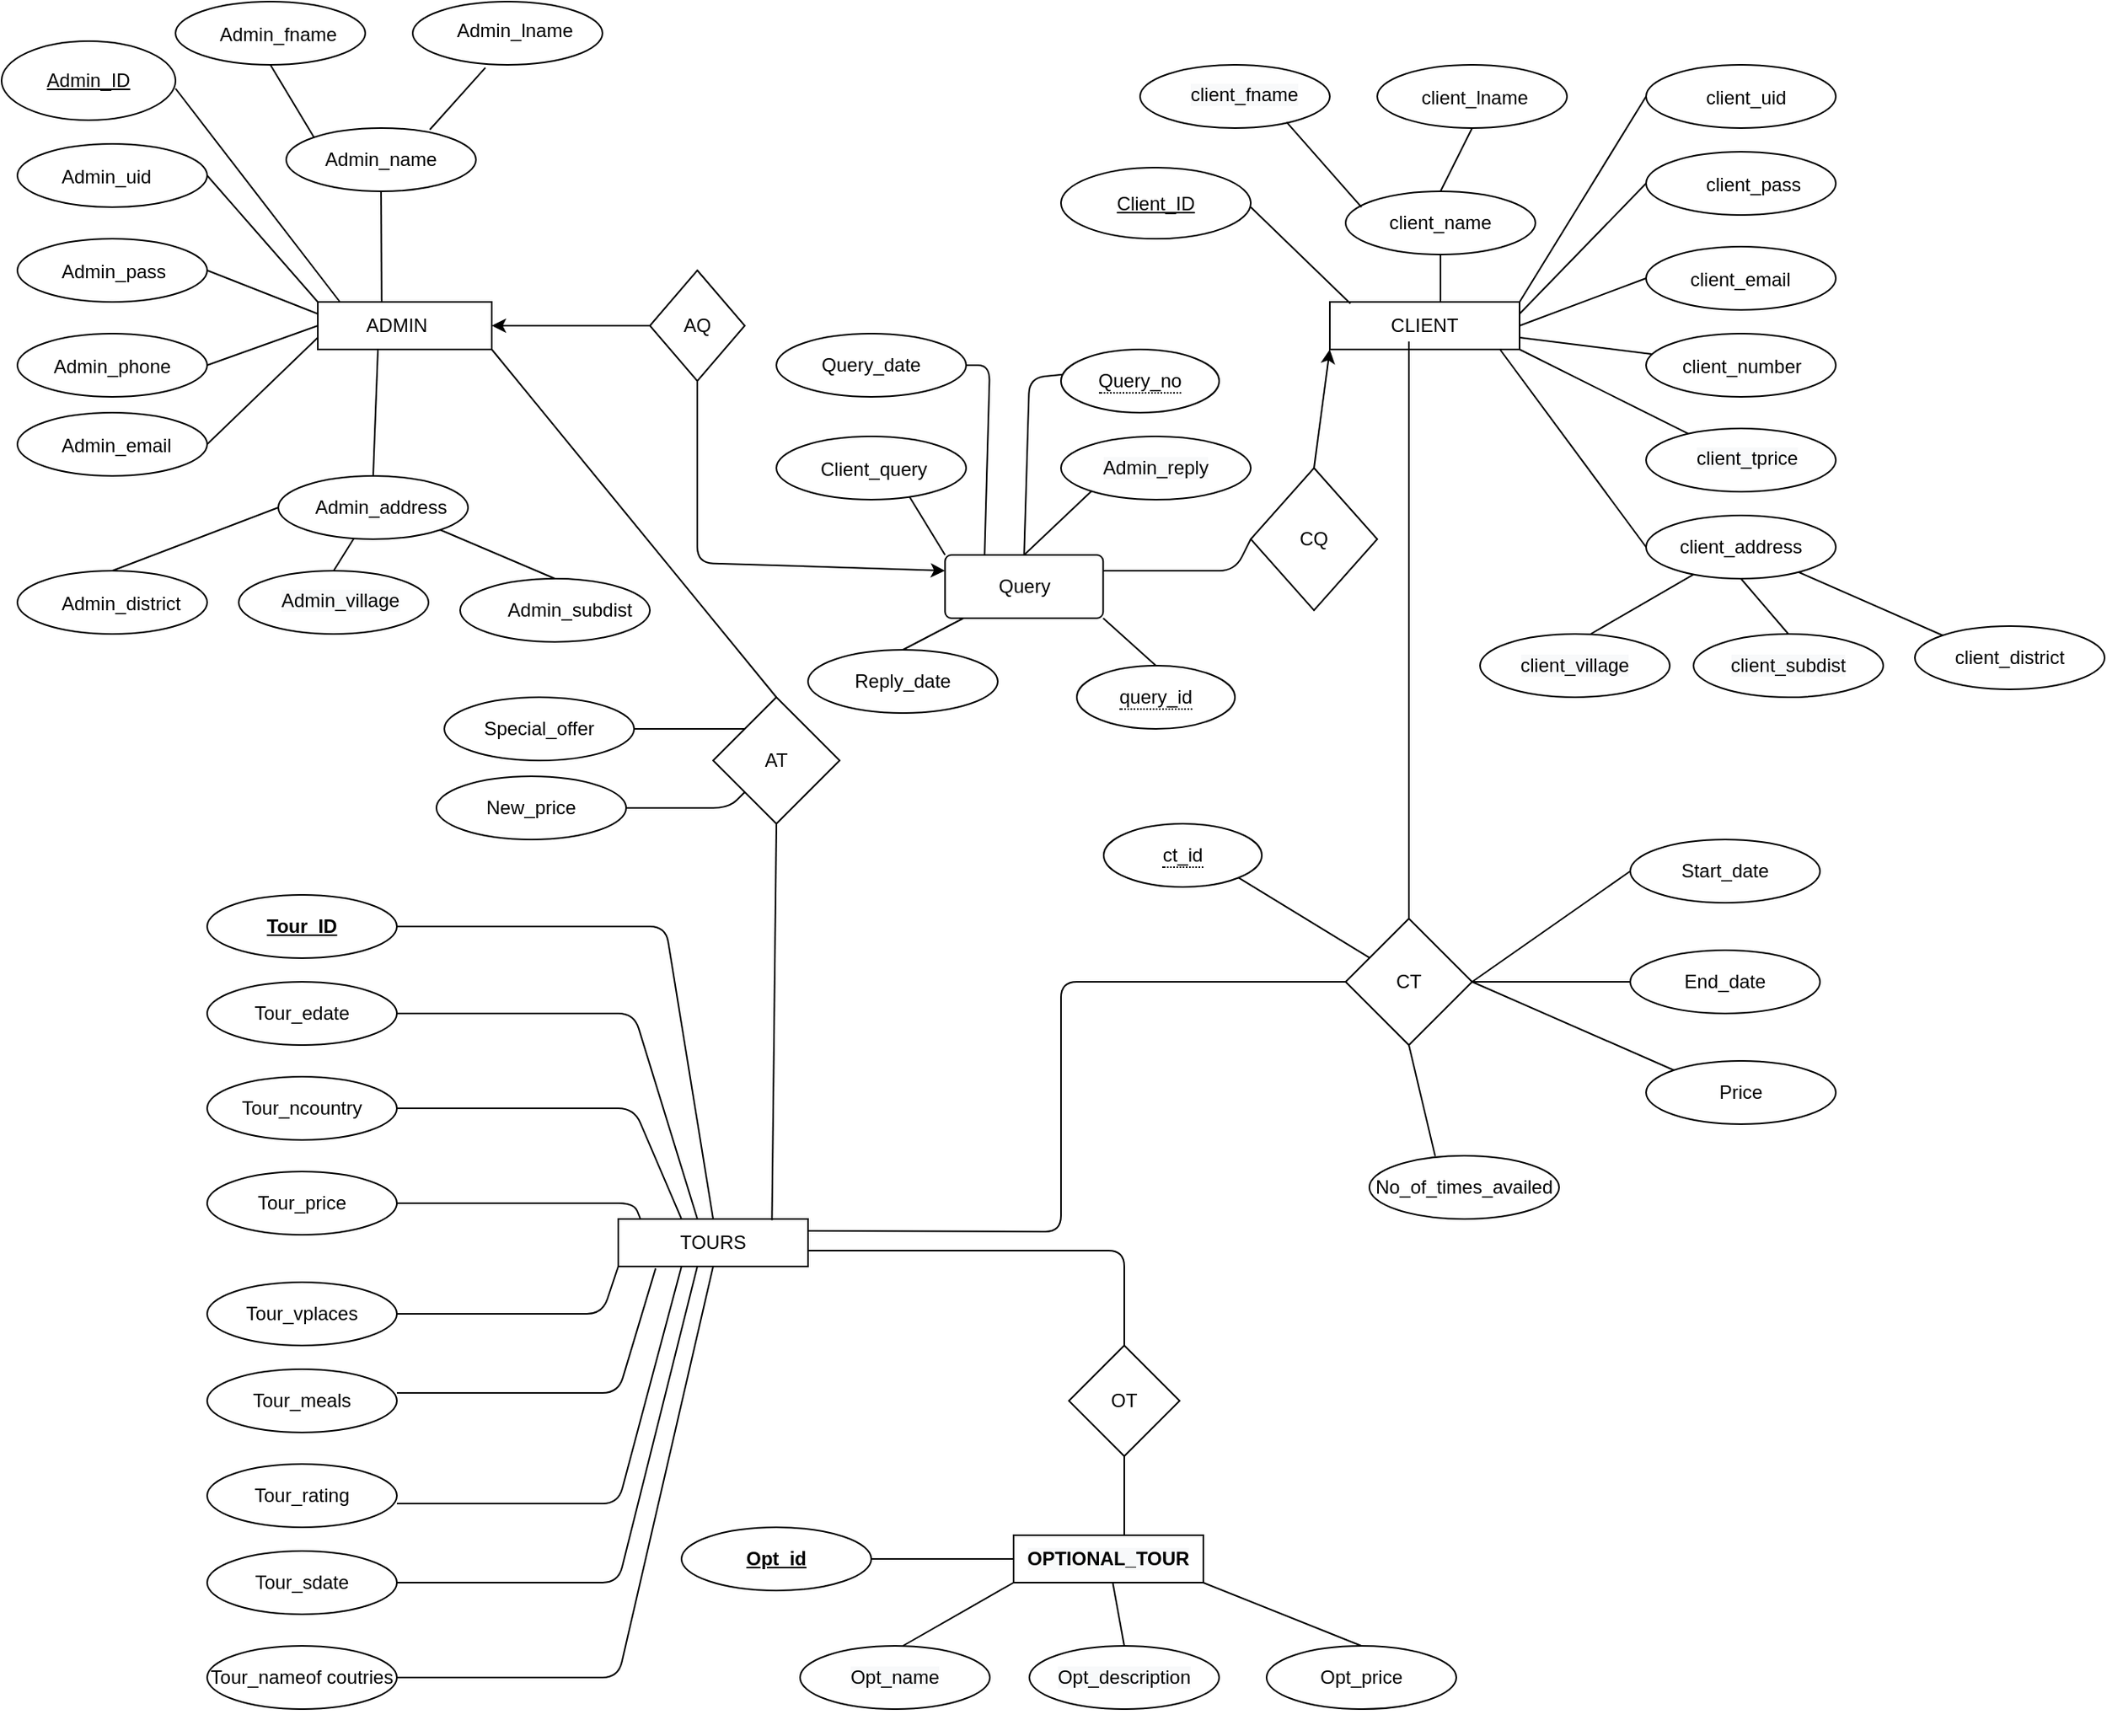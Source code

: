 <mxfile version="14.7.1" type="device"><diagram id="C5RBs43oDa-KdzZeNtuy" name="Page-1"><mxGraphModel dx="1221" dy="615" grid="1" gridSize="10" guides="1" tooltips="1" connect="1" arrows="1" fold="1" page="1" pageScale="1" pageWidth="1500" pageHeight="1500" background="none" math="0" shadow="0" extFonts="Permanent Marker^https://fonts.googleapis.com/css?family=Permanent+Marker"><root><mxCell id="WIyWlLk6GJQsqaUBKTNV-0"/><mxCell id="WIyWlLk6GJQsqaUBKTNV-1" parent="WIyWlLk6GJQsqaUBKTNV-0"/><mxCell id="qd0PC4rJYWg9CcrDt5U_-0" value="" style="rounded=0;whiteSpace=wrap;html=1;strokeColor=#000000;" parent="WIyWlLk6GJQsqaUBKTNV-1" vertex="1"><mxGeometry x="210" y="230" width="110" height="30" as="geometry"/></mxCell><mxCell id="qd0PC4rJYWg9CcrDt5U_-1" value="ADMIN" style="text;html=1;strokeColor=none;fillColor=none;align=center;verticalAlign=middle;whiteSpace=wrap;rounded=0;" parent="WIyWlLk6GJQsqaUBKTNV-1" vertex="1"><mxGeometry x="240" y="235" width="40" height="20" as="geometry"/></mxCell><mxCell id="qd0PC4rJYWg9CcrDt5U_-2" value="" style="ellipse;whiteSpace=wrap;html=1;strokeColor=#000000;" parent="WIyWlLk6GJQsqaUBKTNV-1" vertex="1"><mxGeometry x="20" y="130" width="120" height="40" as="geometry"/></mxCell><mxCell id="qd0PC4rJYWg9CcrDt5U_-4" value="" style="ellipse;whiteSpace=wrap;html=1;strokeColor=#000000;" parent="WIyWlLk6GJQsqaUBKTNV-1" vertex="1"><mxGeometry x="20" y="190" width="120" height="40" as="geometry"/></mxCell><mxCell id="qd0PC4rJYWg9CcrDt5U_-5" value="" style="ellipse;whiteSpace=wrap;html=1;strokeColor=#000000;" parent="WIyWlLk6GJQsqaUBKTNV-1" vertex="1"><mxGeometry x="20" y="250" width="120" height="40" as="geometry"/></mxCell><mxCell id="qd0PC4rJYWg9CcrDt5U_-6" value="Admin_uid" style="shape=partialRectangle;overflow=hidden;connectable=0;fillColor=none;top=0;left=0;bottom=0;right=0;align=left;spacingLeft=6;fontStyle=0" parent="WIyWlLk6GJQsqaUBKTNV-1" vertex="1"><mxGeometry x="40" y="135" width="80" height="30" as="geometry"/></mxCell><mxCell id="qd0PC4rJYWg9CcrDt5U_-7" value="Admin_pass" style="shape=partialRectangle;overflow=hidden;connectable=0;fillColor=none;top=0;left=0;bottom=0;right=0;align=left;spacingLeft=6;" parent="WIyWlLk6GJQsqaUBKTNV-1" vertex="1"><mxGeometry x="40" y="195" width="90" height="30" as="geometry"/></mxCell><mxCell id="qd0PC4rJYWg9CcrDt5U_-43" value="Admin_phone" style="shape=partialRectangle;overflow=hidden;connectable=0;fillColor=none;top=0;left=0;bottom=0;right=0;align=left;spacingLeft=6;" parent="WIyWlLk6GJQsqaUBKTNV-1" vertex="1"><mxGeometry x="35" y="255" width="90" height="30" as="geometry"/></mxCell><mxCell id="qd0PC4rJYWg9CcrDt5U_-45" value="" style="ellipse;whiteSpace=wrap;html=1;strokeColor=#000000;" parent="WIyWlLk6GJQsqaUBKTNV-1" vertex="1"><mxGeometry x="20" y="300" width="120" height="40" as="geometry"/></mxCell><mxCell id="qd0PC4rJYWg9CcrDt5U_-46" value="Admin_email" style="shape=partialRectangle;overflow=hidden;connectable=0;fillColor=none;top=0;left=0;bottom=0;right=0;align=left;spacingLeft=6;" parent="WIyWlLk6GJQsqaUBKTNV-1" vertex="1"><mxGeometry x="40" y="305" width="160" height="30" as="geometry"/></mxCell><mxCell id="qd0PC4rJYWg9CcrDt5U_-48" value="" style="ellipse;whiteSpace=wrap;html=1;strokeColor=#000000;" parent="WIyWlLk6GJQsqaUBKTNV-1" vertex="1"><mxGeometry x="190" y="120" width="120" height="40" as="geometry"/></mxCell><mxCell id="qd0PC4rJYWg9CcrDt5U_-49" value="" style="ellipse;whiteSpace=wrap;html=1;strokeColor=#000000;" parent="WIyWlLk6GJQsqaUBKTNV-1" vertex="1"><mxGeometry x="120" y="40" width="120" height="40" as="geometry"/></mxCell><mxCell id="qd0PC4rJYWg9CcrDt5U_-50" value="" style="ellipse;whiteSpace=wrap;html=1;strokeColor=#000000;" parent="WIyWlLk6GJQsqaUBKTNV-1" vertex="1"><mxGeometry x="270" y="40" width="120" height="40" as="geometry"/></mxCell><mxCell id="qd0PC4rJYWg9CcrDt5U_-51" value="Admin_name" style="text;html=1;strokeColor=none;fillColor=none;align=center;verticalAlign=middle;whiteSpace=wrap;rounded=0;" parent="WIyWlLk6GJQsqaUBKTNV-1" vertex="1"><mxGeometry x="230" y="130" width="40" height="20" as="geometry"/></mxCell><mxCell id="qd0PC4rJYWg9CcrDt5U_-52" value="Admin_fname" style="shape=partialRectangle;overflow=hidden;connectable=0;fillColor=none;top=0;left=0;bottom=0;right=0;align=left;spacingLeft=6;" parent="WIyWlLk6GJQsqaUBKTNV-1" vertex="1"><mxGeometry x="140" y="45" width="160" height="30" as="geometry"/></mxCell><mxCell id="qd0PC4rJYWg9CcrDt5U_-53" value="Admin_lname" style="shape=partialRectangle;overflow=hidden;connectable=0;fillColor=none;top=0;left=0;bottom=0;right=0;align=left;spacingLeft=6;" parent="WIyWlLk6GJQsqaUBKTNV-1" vertex="1"><mxGeometry x="290" y="40" width="160" height="35" as="geometry"/></mxCell><mxCell id="qd0PC4rJYWg9CcrDt5U_-55" value="" style="ellipse;whiteSpace=wrap;html=1;strokeColor=#000000;" parent="WIyWlLk6GJQsqaUBKTNV-1" vertex="1"><mxGeometry x="185" y="340" width="120" height="40" as="geometry"/></mxCell><mxCell id="qd0PC4rJYWg9CcrDt5U_-56" value="Admin_address" style="text;html=1;strokeColor=none;fillColor=none;align=center;verticalAlign=middle;whiteSpace=wrap;rounded=0;" parent="WIyWlLk6GJQsqaUBKTNV-1" vertex="1"><mxGeometry x="230" y="350" width="40" height="20" as="geometry"/></mxCell><mxCell id="qd0PC4rJYWg9CcrDt5U_-57" value="" style="ellipse;whiteSpace=wrap;html=1;strokeColor=#000000;" parent="WIyWlLk6GJQsqaUBKTNV-1" vertex="1"><mxGeometry x="300" y="405" width="120" height="40" as="geometry"/></mxCell><mxCell id="qd0PC4rJYWg9CcrDt5U_-58" value="" style="ellipse;whiteSpace=wrap;html=1;strokeColor=#000000;" parent="WIyWlLk6GJQsqaUBKTNV-1" vertex="1"><mxGeometry x="160" y="400" width="120" height="40" as="geometry"/></mxCell><mxCell id="qd0PC4rJYWg9CcrDt5U_-59" value="" style="ellipse;whiteSpace=wrap;html=1;strokeColor=#000000;" parent="WIyWlLk6GJQsqaUBKTNV-1" vertex="1"><mxGeometry x="20" y="400" width="120" height="40" as="geometry"/></mxCell><mxCell id="qd0PC4rJYWg9CcrDt5U_-60" value="Admin_district" style="shape=partialRectangle;overflow=hidden;connectable=0;fillColor=none;top=0;left=0;bottom=0;right=0;align=left;spacingLeft=6;" parent="WIyWlLk6GJQsqaUBKTNV-1" vertex="1"><mxGeometry x="40" y="405" width="100" height="30" as="geometry"/></mxCell><mxCell id="qd0PC4rJYWg9CcrDt5U_-61" value="&lt;span style=&quot;color: rgb(0, 0, 0); font-family: helvetica; font-size: 12px; font-style: normal; font-weight: 400; letter-spacing: normal; text-align: left; text-indent: 0px; text-transform: none; word-spacing: 0px; background-color: rgb(248, 249, 250); display: inline; float: none;&quot;&gt;Admin_village&lt;/span&gt;" style="text;whiteSpace=wrap;html=1;" parent="WIyWlLk6GJQsqaUBKTNV-1" vertex="1"><mxGeometry x="185" y="405" width="100" height="30" as="geometry"/></mxCell><mxCell id="qd0PC4rJYWg9CcrDt5U_-62" value="&lt;span style=&quot;text-align: left&quot;&gt;Admin_subdist&lt;/span&gt;" style="text;html=1;align=center;verticalAlign=middle;resizable=0;points=[];autosize=1;" parent="WIyWlLk6GJQsqaUBKTNV-1" vertex="1"><mxGeometry x="324" y="415" width="90" height="20" as="geometry"/></mxCell><mxCell id="qd0PC4rJYWg9CcrDt5U_-64" value="" style="endArrow=none;html=1;entryX=0.5;entryY=1;entryDx=0;entryDy=0;exitX=0.367;exitY=-0.007;exitDx=0;exitDy=0;exitPerimeter=0;" parent="WIyWlLk6GJQsqaUBKTNV-1" source="qd0PC4rJYWg9CcrDt5U_-0" target="qd0PC4rJYWg9CcrDt5U_-48" edge="1"><mxGeometry width="50" height="50" relative="1" as="geometry"><mxPoint x="250" y="220" as="sourcePoint"/><mxPoint x="265" y="170" as="targetPoint"/></mxGeometry></mxCell><mxCell id="qd0PC4rJYWg9CcrDt5U_-65" value="" style="endArrow=none;html=1;exitX=0.5;exitY=0;exitDx=0;exitDy=0;" parent="WIyWlLk6GJQsqaUBKTNV-1" source="qd0PC4rJYWg9CcrDt5U_-55" edge="1"><mxGeometry width="50" height="50" relative="1" as="geometry"><mxPoint x="390" y="330" as="sourcePoint"/><mxPoint x="248" y="260" as="targetPoint"/></mxGeometry></mxCell><mxCell id="qd0PC4rJYWg9CcrDt5U_-66" value="" style="endArrow=none;html=1;exitX=0;exitY=0;exitDx=0;exitDy=0;entryX=1;entryY=0.5;entryDx=0;entryDy=0;" parent="WIyWlLk6GJQsqaUBKTNV-1" source="qd0PC4rJYWg9CcrDt5U_-0" target="qd0PC4rJYWg9CcrDt5U_-2" edge="1"><mxGeometry width="50" height="50" relative="1" as="geometry"><mxPoint x="390" y="330" as="sourcePoint"/><mxPoint x="440" y="280" as="targetPoint"/></mxGeometry></mxCell><mxCell id="qd0PC4rJYWg9CcrDt5U_-67" value="" style="endArrow=none;html=1;exitX=0;exitY=0.25;exitDx=0;exitDy=0;entryX=1;entryY=0.5;entryDx=0;entryDy=0;" parent="WIyWlLk6GJQsqaUBKTNV-1" source="qd0PC4rJYWg9CcrDt5U_-0" target="qd0PC4rJYWg9CcrDt5U_-4" edge="1"><mxGeometry width="50" height="50" relative="1" as="geometry"><mxPoint x="390" y="330" as="sourcePoint"/><mxPoint x="440" y="280" as="targetPoint"/></mxGeometry></mxCell><mxCell id="qd0PC4rJYWg9CcrDt5U_-71" value="" style="endArrow=none;html=1;exitX=0;exitY=0.5;exitDx=0;exitDy=0;entryX=1;entryY=0.5;entryDx=0;entryDy=0;" parent="WIyWlLk6GJQsqaUBKTNV-1" source="qd0PC4rJYWg9CcrDt5U_-0" target="qd0PC4rJYWg9CcrDt5U_-5" edge="1"><mxGeometry width="50" height="50" relative="1" as="geometry"><mxPoint x="390" y="330" as="sourcePoint"/><mxPoint x="440" y="280" as="targetPoint"/></mxGeometry></mxCell><mxCell id="qd0PC4rJYWg9CcrDt5U_-72" value="" style="endArrow=none;html=1;exitX=0;exitY=0.75;exitDx=0;exitDy=0;" parent="WIyWlLk6GJQsqaUBKTNV-1" source="qd0PC4rJYWg9CcrDt5U_-0" edge="1"><mxGeometry width="50" height="50" relative="1" as="geometry"><mxPoint x="390" y="330" as="sourcePoint"/><mxPoint x="140" y="320" as="targetPoint"/></mxGeometry></mxCell><mxCell id="qd0PC4rJYWg9CcrDt5U_-73" value="" style="endArrow=none;html=1;exitX=0.383;exitY=1.045;exitDx=0;exitDy=0;exitPerimeter=0;entryX=0.757;entryY=0.025;entryDx=0;entryDy=0;entryPerimeter=0;" parent="WIyWlLk6GJQsqaUBKTNV-1" source="qd0PC4rJYWg9CcrDt5U_-50" target="qd0PC4rJYWg9CcrDt5U_-48" edge="1"><mxGeometry width="50" height="50" relative="1" as="geometry"><mxPoint x="390" y="330" as="sourcePoint"/><mxPoint x="440" y="280" as="targetPoint"/></mxGeometry></mxCell><mxCell id="qd0PC4rJYWg9CcrDt5U_-74" value="" style="endArrow=none;html=1;exitX=0.5;exitY=1;exitDx=0;exitDy=0;entryX=0;entryY=0;entryDx=0;entryDy=0;" parent="WIyWlLk6GJQsqaUBKTNV-1" source="qd0PC4rJYWg9CcrDt5U_-49" target="qd0PC4rJYWg9CcrDt5U_-48" edge="1"><mxGeometry width="50" height="50" relative="1" as="geometry"><mxPoint x="390" y="330" as="sourcePoint"/><mxPoint x="440" y="280" as="targetPoint"/></mxGeometry></mxCell><mxCell id="qd0PC4rJYWg9CcrDt5U_-75" value="" style="endArrow=none;html=1;exitX=0.5;exitY=0;exitDx=0;exitDy=0;entryX=1;entryY=1;entryDx=0;entryDy=0;" parent="WIyWlLk6GJQsqaUBKTNV-1" source="qd0PC4rJYWg9CcrDt5U_-57" target="qd0PC4rJYWg9CcrDt5U_-55" edge="1"><mxGeometry width="50" height="50" relative="1" as="geometry"><mxPoint x="360" y="400" as="sourcePoint"/><mxPoint x="300" y="360" as="targetPoint"/></mxGeometry></mxCell><mxCell id="qd0PC4rJYWg9CcrDt5U_-76" value="" style="endArrow=none;html=1;exitX=0.5;exitY=0;exitDx=0;exitDy=0;entryX=0;entryY=0.5;entryDx=0;entryDy=0;" parent="WIyWlLk6GJQsqaUBKTNV-1" source="qd0PC4rJYWg9CcrDt5U_-59" target="qd0PC4rJYWg9CcrDt5U_-55" edge="1"><mxGeometry width="50" height="50" relative="1" as="geometry"><mxPoint x="390" y="330" as="sourcePoint"/><mxPoint x="180" y="360" as="targetPoint"/></mxGeometry></mxCell><mxCell id="qd0PC4rJYWg9CcrDt5U_-77" value="" style="endArrow=none;html=1;exitX=0.5;exitY=0;exitDx=0;exitDy=0;" parent="WIyWlLk6GJQsqaUBKTNV-1" source="qd0PC4rJYWg9CcrDt5U_-58" target="qd0PC4rJYWg9CcrDt5U_-55" edge="1"><mxGeometry width="50" height="50" relative="1" as="geometry"><mxPoint x="390" y="330" as="sourcePoint"/><mxPoint x="440" y="280" as="targetPoint"/></mxGeometry></mxCell><mxCell id="qd0PC4rJYWg9CcrDt5U_-112" value="" style="rounded=0;whiteSpace=wrap;html=1;strokeColor=#000000;" parent="WIyWlLk6GJQsqaUBKTNV-1" vertex="1"><mxGeometry x="850" y="230" width="120" height="30" as="geometry"/></mxCell><mxCell id="qd0PC4rJYWg9CcrDt5U_-113" value="CLIENT" style="text;html=1;strokeColor=none;fillColor=none;align=center;verticalAlign=middle;whiteSpace=wrap;rounded=0;" parent="WIyWlLk6GJQsqaUBKTNV-1" vertex="1"><mxGeometry x="890" y="235" width="40" height="20" as="geometry"/></mxCell><mxCell id="qd0PC4rJYWg9CcrDt5U_-116" value="&lt;span style=&quot;text-align: left&quot;&gt;client_district&lt;/span&gt;" style="ellipse;whiteSpace=wrap;html=1;strokeColor=#000000;" parent="WIyWlLk6GJQsqaUBKTNV-1" vertex="1"><mxGeometry x="1220" y="435" width="120" height="40" as="geometry"/></mxCell><mxCell id="qd0PC4rJYWg9CcrDt5U_-117" value="&#10;&#10;&lt;span style=&quot;color: rgb(0, 0, 0); font-family: helvetica; font-size: 12px; font-style: normal; font-weight: 400; letter-spacing: normal; text-align: left; text-indent: 0px; text-transform: none; word-spacing: 0px; background-color: rgb(248, 249, 250); display: inline; float: none;&quot;&gt;client_subdist&lt;/span&gt;&#10;&#10;" style="ellipse;whiteSpace=wrap;html=1;strokeColor=#000000;" parent="WIyWlLk6GJQsqaUBKTNV-1" vertex="1"><mxGeometry x="1080" y="440" width="120" height="40" as="geometry"/></mxCell><mxCell id="qd0PC4rJYWg9CcrDt5U_-118" value="&#10;&#10;&lt;span style=&quot;color: rgb(0, 0, 0); font-family: helvetica; font-size: 12px; font-style: normal; font-weight: 400; letter-spacing: normal; text-align: left; text-indent: 0px; text-transform: none; word-spacing: 0px; background-color: rgb(248, 249, 250); display: inline; float: none;&quot;&gt;client_village&lt;/span&gt;&#10;&#10;" style="ellipse;whiteSpace=wrap;html=1;strokeColor=#000000;" parent="WIyWlLk6GJQsqaUBKTNV-1" vertex="1"><mxGeometry x="945" y="440" width="120" height="40" as="geometry"/></mxCell><mxCell id="qd0PC4rJYWg9CcrDt5U_-119" value="" style="ellipse;whiteSpace=wrap;html=1;strokeColor=#000000;" parent="WIyWlLk6GJQsqaUBKTNV-1" vertex="1"><mxGeometry x="1050" y="365" width="120" height="40" as="geometry"/></mxCell><mxCell id="qd0PC4rJYWg9CcrDt5U_-120" value="" style="ellipse;whiteSpace=wrap;html=1;strokeColor=#000000;" parent="WIyWlLk6GJQsqaUBKTNV-1" vertex="1"><mxGeometry x="730" y="80" width="120" height="40" as="geometry"/></mxCell><mxCell id="qd0PC4rJYWg9CcrDt5U_-121" value="" style="ellipse;whiteSpace=wrap;html=1;strokeColor=#000000;" parent="WIyWlLk6GJQsqaUBKTNV-1" vertex="1"><mxGeometry x="880" y="80" width="120" height="40" as="geometry"/></mxCell><mxCell id="qd0PC4rJYWg9CcrDt5U_-122" value="" style="ellipse;whiteSpace=wrap;html=1;strokeColor=#000000;" parent="WIyWlLk6GJQsqaUBKTNV-1" vertex="1"><mxGeometry x="860" y="160" width="120" height="40" as="geometry"/></mxCell><mxCell id="qd0PC4rJYWg9CcrDt5U_-123" value="" style="ellipse;whiteSpace=wrap;html=1;strokeColor=#000000;" parent="WIyWlLk6GJQsqaUBKTNV-1" vertex="1"><mxGeometry x="1050" y="310" width="120" height="40" as="geometry"/></mxCell><mxCell id="qd0PC4rJYWg9CcrDt5U_-124" value="" style="ellipse;whiteSpace=wrap;html=1;strokeColor=#000000;" parent="WIyWlLk6GJQsqaUBKTNV-1" vertex="1"><mxGeometry x="1050" y="250" width="120" height="40" as="geometry"/></mxCell><mxCell id="qd0PC4rJYWg9CcrDt5U_-125" value="" style="ellipse;whiteSpace=wrap;html=1;strokeColor=#000000;" parent="WIyWlLk6GJQsqaUBKTNV-1" vertex="1"><mxGeometry x="1050" y="195" width="120" height="40" as="geometry"/></mxCell><mxCell id="qd0PC4rJYWg9CcrDt5U_-126" value="" style="ellipse;whiteSpace=wrap;html=1;strokeColor=#000000;" parent="WIyWlLk6GJQsqaUBKTNV-1" vertex="1"><mxGeometry x="1050" y="135" width="120" height="40" as="geometry"/></mxCell><mxCell id="qd0PC4rJYWg9CcrDt5U_-127" value="" style="ellipse;whiteSpace=wrap;html=1;strokeColor=#000000;" parent="WIyWlLk6GJQsqaUBKTNV-1" vertex="1"><mxGeometry x="1050" y="80" width="120" height="40" as="geometry"/></mxCell><mxCell id="qd0PC4rJYWg9CcrDt5U_-128" value="client_uid" style="shape=partialRectangle;overflow=hidden;connectable=0;top=0;left=0;bottom=0;right=0;align=left;spacingLeft=6;strokeColor=#000000;fillColor=none;fontStyle=0" parent="WIyWlLk6GJQsqaUBKTNV-1" vertex="1"><mxGeometry x="1080" y="85" width="70" height="30" as="geometry"/></mxCell><mxCell id="qd0PC4rJYWg9CcrDt5U_-129" value="" style="shape=partialRectangle;collapsible=0;dropTarget=0;pointerEvents=0;fillColor=none;points=[[0,0.5],[1,0.5]];portConstraint=eastwest;top=0;left=0;right=0;bottom=0;" parent="WIyWlLk6GJQsqaUBKTNV-1" vertex="1"><mxGeometry x="1050" y="140" width="170" height="30" as="geometry"/></mxCell><mxCell id="qd0PC4rJYWg9CcrDt5U_-130" value="" style="shape=partialRectangle;overflow=hidden;connectable=0;fillColor=none;top=0;left=0;bottom=0;right=0;" parent="qd0PC4rJYWg9CcrDt5U_-129" vertex="1"><mxGeometry width="30" height="30" as="geometry"/></mxCell><mxCell id="qd0PC4rJYWg9CcrDt5U_-131" value="client_pass" style="shape=partialRectangle;overflow=hidden;connectable=0;fillColor=none;top=0;left=0;bottom=0;right=0;align=left;spacingLeft=6;" parent="qd0PC4rJYWg9CcrDt5U_-129" vertex="1"><mxGeometry x="30" width="140" height="30" as="geometry"/></mxCell><mxCell id="qd0PC4rJYWg9CcrDt5U_-135" value="client_email" style="shape=partialRectangle;overflow=hidden;connectable=0;fillColor=none;top=0;left=0;bottom=0;right=0;align=left;spacingLeft=6;" parent="WIyWlLk6GJQsqaUBKTNV-1" vertex="1"><mxGeometry x="1070" y="200" width="140" height="30" as="geometry"/></mxCell><mxCell id="qd0PC4rJYWg9CcrDt5U_-136" value="client_number" style="shape=partialRectangle;overflow=hidden;connectable=0;fillColor=none;top=0;left=0;bottom=0;right=0;align=left;spacingLeft=6;" parent="WIyWlLk6GJQsqaUBKTNV-1" vertex="1"><mxGeometry x="1065" y="255" width="140" height="30" as="geometry"/></mxCell><mxCell id="qd0PC4rJYWg9CcrDt5U_-137" value="&lt;span style=&quot;color: rgb(0, 0, 0); font-family: helvetica; font-size: 12px; font-style: normal; font-weight: 400; letter-spacing: normal; text-align: left; text-indent: 0px; text-transform: none; word-spacing: 0px; background-color: rgb(248, 249, 250); display: inline; float: none;&quot;&gt;client_tprice&lt;/span&gt;" style="text;whiteSpace=wrap;html=1;" parent="WIyWlLk6GJQsqaUBKTNV-1" vertex="1"><mxGeometry x="1080" y="315" width="90" height="30" as="geometry"/></mxCell><mxCell id="qd0PC4rJYWg9CcrDt5U_-138" value="&lt;span style=&quot;color: rgb(0, 0, 0); font-family: helvetica; font-size: 12px; font-style: normal; font-weight: 400; letter-spacing: normal; text-align: left; text-indent: 0px; text-transform: none; word-spacing: 0px; background-color: rgb(248, 249, 250); display: inline; float: none;&quot;&gt;client_fname&lt;/span&gt;" style="text;whiteSpace=wrap;html=1;" parent="WIyWlLk6GJQsqaUBKTNV-1" vertex="1"><mxGeometry x="760" y="85" width="90" height="30" as="geometry"/></mxCell><mxCell id="qd0PC4rJYWg9CcrDt5U_-139" value="client_lname" style="shape=partialRectangle;overflow=hidden;connectable=0;fillColor=none;top=0;left=0;bottom=0;right=0;align=left;spacingLeft=6;" parent="WIyWlLk6GJQsqaUBKTNV-1" vertex="1"><mxGeometry x="900" y="85" width="140" height="30" as="geometry"/></mxCell><mxCell id="qd0PC4rJYWg9CcrDt5U_-140" value="client_name" style="text;html=1;strokeColor=none;fillColor=none;align=center;verticalAlign=middle;whiteSpace=wrap;rounded=0;" parent="WIyWlLk6GJQsqaUBKTNV-1" vertex="1"><mxGeometry x="900" y="170" width="40" height="20" as="geometry"/></mxCell><mxCell id="qd0PC4rJYWg9CcrDt5U_-141" value="client_address" style="text;html=1;strokeColor=none;fillColor=none;align=center;verticalAlign=middle;whiteSpace=wrap;rounded=0;" parent="WIyWlLk6GJQsqaUBKTNV-1" vertex="1"><mxGeometry x="1090" y="375" width="40" height="20" as="geometry"/></mxCell><mxCell id="qd0PC4rJYWg9CcrDt5U_-142" value="" style="endArrow=none;html=1;entryX=0;entryY=0.5;entryDx=0;entryDy=0;exitX=1;exitY=0.25;exitDx=0;exitDy=0;" parent="WIyWlLk6GJQsqaUBKTNV-1" source="qd0PC4rJYWg9CcrDt5U_-112" target="qd0PC4rJYWg9CcrDt5U_-129" edge="1"><mxGeometry width="50" height="50" relative="1" as="geometry"><mxPoint x="980" y="180" as="sourcePoint"/><mxPoint x="1030" y="130" as="targetPoint"/></mxGeometry></mxCell><mxCell id="qd0PC4rJYWg9CcrDt5U_-143" value="" style="endArrow=none;html=1;entryX=0;entryY=0.5;entryDx=0;entryDy=0;exitX=1;exitY=0;exitDx=0;exitDy=0;" parent="WIyWlLk6GJQsqaUBKTNV-1" source="qd0PC4rJYWg9CcrDt5U_-112" target="qd0PC4rJYWg9CcrDt5U_-127" edge="1"><mxGeometry width="50" height="50" relative="1" as="geometry"><mxPoint x="970" y="170" as="sourcePoint"/><mxPoint x="1020" y="120" as="targetPoint"/></mxGeometry></mxCell><mxCell id="qd0PC4rJYWg9CcrDt5U_-144" value="" style="endArrow=none;html=1;exitX=0.697;exitY=1.044;exitDx=0;exitDy=0;exitPerimeter=0;" parent="WIyWlLk6GJQsqaUBKTNV-1" source="qd0PC4rJYWg9CcrDt5U_-138" edge="1"><mxGeometry width="50" height="50" relative="1" as="geometry"><mxPoint x="820" y="220" as="sourcePoint"/><mxPoint x="870" y="170" as="targetPoint"/></mxGeometry></mxCell><mxCell id="qd0PC4rJYWg9CcrDt5U_-145" value="" style="endArrow=none;html=1;entryX=0.5;entryY=1;entryDx=0;entryDy=0;" parent="WIyWlLk6GJQsqaUBKTNV-1" target="qd0PC4rJYWg9CcrDt5U_-121" edge="1"><mxGeometry width="50" height="50" relative="1" as="geometry"><mxPoint x="920" y="160" as="sourcePoint"/><mxPoint x="970" y="110" as="targetPoint"/></mxGeometry></mxCell><mxCell id="qd0PC4rJYWg9CcrDt5U_-146" value="" style="endArrow=none;html=1;entryX=0;entryY=0.5;entryDx=0;entryDy=0;" parent="WIyWlLk6GJQsqaUBKTNV-1" target="qd0PC4rJYWg9CcrDt5U_-125" edge="1"><mxGeometry width="50" height="50" relative="1" as="geometry"><mxPoint x="970" y="245" as="sourcePoint"/><mxPoint x="1020" y="195" as="targetPoint"/></mxGeometry></mxCell><mxCell id="qd0PC4rJYWg9CcrDt5U_-147" value="" style="endArrow=none;html=1;exitX=1;exitY=0.75;exitDx=0;exitDy=0;" parent="WIyWlLk6GJQsqaUBKTNV-1" source="qd0PC4rJYWg9CcrDt5U_-112" target="qd0PC4rJYWg9CcrDt5U_-124" edge="1"><mxGeometry width="50" height="50" relative="1" as="geometry"><mxPoint x="1000" y="315" as="sourcePoint"/><mxPoint x="1060" y="280" as="targetPoint"/></mxGeometry></mxCell><mxCell id="qd0PC4rJYWg9CcrDt5U_-148" value="" style="endArrow=none;html=1;exitX=1;exitY=1;exitDx=0;exitDy=0;" parent="WIyWlLk6GJQsqaUBKTNV-1" source="qd0PC4rJYWg9CcrDt5U_-112" target="qd0PC4rJYWg9CcrDt5U_-123" edge="1"><mxGeometry width="50" height="50" relative="1" as="geometry"><mxPoint x="1000" y="375" as="sourcePoint"/><mxPoint x="1050" y="325" as="targetPoint"/></mxGeometry></mxCell><mxCell id="qd0PC4rJYWg9CcrDt5U_-149" value="" style="endArrow=none;html=1;exitX=0.899;exitY=1.012;exitDx=0;exitDy=0;exitPerimeter=0;" parent="WIyWlLk6GJQsqaUBKTNV-1" source="qd0PC4rJYWg9CcrDt5U_-112" edge="1"><mxGeometry width="50" height="50" relative="1" as="geometry"><mxPoint x="1000" y="435" as="sourcePoint"/><mxPoint x="1050" y="385" as="targetPoint"/></mxGeometry></mxCell><mxCell id="qd0PC4rJYWg9CcrDt5U_-150" value="" style="endArrow=none;html=1;" parent="WIyWlLk6GJQsqaUBKTNV-1" target="qd0PC4rJYWg9CcrDt5U_-119" edge="1"><mxGeometry width="50" height="50" relative="1" as="geometry"><mxPoint x="1015" y="440" as="sourcePoint"/><mxPoint x="1100" y="360" as="targetPoint"/></mxGeometry></mxCell><mxCell id="qd0PC4rJYWg9CcrDt5U_-151" value="" style="endArrow=none;html=1;entryX=0.5;entryY=1;entryDx=0;entryDy=0;" parent="WIyWlLk6GJQsqaUBKTNV-1" target="qd0PC4rJYWg9CcrDt5U_-122" edge="1"><mxGeometry width="50" height="50" relative="1" as="geometry"><mxPoint x="920" y="230" as="sourcePoint"/><mxPoint x="970" y="180" as="targetPoint"/></mxGeometry></mxCell><mxCell id="qd0PC4rJYWg9CcrDt5U_-152" value="" style="endArrow=none;html=1;entryX=0.5;entryY=1;entryDx=0;entryDy=0;" parent="WIyWlLk6GJQsqaUBKTNV-1" target="qd0PC4rJYWg9CcrDt5U_-119" edge="1"><mxGeometry width="50" height="50" relative="1" as="geometry"><mxPoint x="1140" y="440" as="sourcePoint"/><mxPoint x="1190" y="390" as="targetPoint"/></mxGeometry></mxCell><mxCell id="qd0PC4rJYWg9CcrDt5U_-157" value="" style="endArrow=none;html=1;entryX=0;entryY=0;entryDx=0;entryDy=0;" parent="WIyWlLk6GJQsqaUBKTNV-1" source="qd0PC4rJYWg9CcrDt5U_-119" target="qd0PC4rJYWg9CcrDt5U_-116" edge="1"><mxGeometry width="50" height="50" relative="1" as="geometry"><mxPoint x="1160" y="394" as="sourcePoint"/><mxPoint x="1230" y="365" as="targetPoint"/></mxGeometry></mxCell><mxCell id="qd0PC4rJYWg9CcrDt5U_-161" value="" style="endArrow=none;html=1;exitX=0.5;exitY=0;exitDx=0;exitDy=0;" parent="WIyWlLk6GJQsqaUBKTNV-1" edge="1" source="kYsIL9vQXg5onO25yFEI-10"><mxGeometry width="50" height="50" relative="1" as="geometry"><mxPoint x="670" y="380" as="sourcePoint"/><mxPoint x="720" y="330" as="targetPoint"/></mxGeometry></mxCell><mxCell id="qd0PC4rJYWg9CcrDt5U_-162" value="" style="endArrow=none;html=1;entryX=0;entryY=0;entryDx=0;entryDy=0;" parent="WIyWlLk6GJQsqaUBKTNV-1" edge="1" target="kYsIL9vQXg5onO25yFEI-10"><mxGeometry width="50" height="50" relative="1" as="geometry"><mxPoint x="570" y="330" as="sourcePoint"/><mxPoint x="630" y="380" as="targetPoint"/></mxGeometry></mxCell><mxCell id="qd0PC4rJYWg9CcrDt5U_-168" value="&#10;&#10;&lt;span style=&quot;color: rgb(0, 0, 0); font-family: helvetica; font-size: 12px; font-style: normal; font-weight: 400; letter-spacing: normal; text-align: left; text-indent: 0px; text-transform: none; word-spacing: 0px; background-color: rgb(248, 249, 250); display: inline; float: none;&quot;&gt;Opt_name&lt;/span&gt;&#10;&#10;" style="ellipse;whiteSpace=wrap;html=1;strokeColor=#000000;" parent="WIyWlLk6GJQsqaUBKTNV-1" vertex="1"><mxGeometry x="515" y="1080" width="120" height="40" as="geometry"/></mxCell><mxCell id="qd0PC4rJYWg9CcrDt5U_-169" value="Tour_vplaces" style="ellipse;whiteSpace=wrap;html=1;strokeColor=#000000;" parent="WIyWlLk6GJQsqaUBKTNV-1" vertex="1"><mxGeometry x="140" y="850" width="120" height="40" as="geometry"/></mxCell><mxCell id="qd0PC4rJYWg9CcrDt5U_-170" value="Tour_price" style="ellipse;whiteSpace=wrap;html=1;strokeColor=#000000;" parent="WIyWlLk6GJQsqaUBKTNV-1" vertex="1"><mxGeometry x="140" y="780" width="120" height="40" as="geometry"/></mxCell><mxCell id="qd0PC4rJYWg9CcrDt5U_-171" value="Tour_ncountry" style="ellipse;whiteSpace=wrap;html=1;strokeColor=#000000;" parent="WIyWlLk6GJQsqaUBKTNV-1" vertex="1"><mxGeometry x="140" y="720" width="120" height="40" as="geometry"/></mxCell><mxCell id="qd0PC4rJYWg9CcrDt5U_-172" value="Tour_edate" style="ellipse;whiteSpace=wrap;html=1;strokeColor=#000000;" parent="WIyWlLk6GJQsqaUBKTNV-1" vertex="1"><mxGeometry x="140" y="660" width="120" height="40" as="geometry"/></mxCell><mxCell id="qd0PC4rJYWg9CcrDt5U_-174" value="&lt;b&gt;&lt;u&gt;Tour_ID&lt;/u&gt;&lt;/b&gt;" style="ellipse;whiteSpace=wrap;html=1;strokeColor=#000000;" parent="WIyWlLk6GJQsqaUBKTNV-1" vertex="1"><mxGeometry x="140" y="605" width="120" height="40" as="geometry"/></mxCell><mxCell id="qd0PC4rJYWg9CcrDt5U_-175" value="" style="ellipse;whiteSpace=wrap;html=1;strokeColor=#000000;" parent="WIyWlLk6GJQsqaUBKTNV-1" vertex="1"><mxGeometry x="500" y="315" width="120" height="40" as="geometry"/></mxCell><mxCell id="qd0PC4rJYWg9CcrDt5U_-176" value="&#10;&#10;&lt;span style=&quot;color: rgb(0, 0, 0); font-family: helvetica; font-size: 12px; font-style: normal; font-weight: 400; letter-spacing: normal; text-align: left; text-indent: 0px; text-transform: none; word-spacing: 0px; background-color: rgb(248, 249, 250); display: inline; float: none;&quot;&gt;Admin_reply&lt;/span&gt;&#10;&#10;" style="ellipse;whiteSpace=wrap;html=1;strokeColor=#000000;" parent="WIyWlLk6GJQsqaUBKTNV-1" vertex="1"><mxGeometry x="680" y="315" width="120" height="40" as="geometry"/></mxCell><mxCell id="qd0PC4rJYWg9CcrDt5U_-190" value="Client_query" style="shape=partialRectangle;connectable=0;fillColor=none;top=0;left=0;bottom=0;right=0;align=left;spacingLeft=6;overflow=hidden;" parent="WIyWlLk6GJQsqaUBKTNV-1" vertex="1"><mxGeometry x="520" y="320" width="110" height="30" as="geometry"/></mxCell><mxCell id="qd0PC4rJYWg9CcrDt5U_-219" value="TOURS" style="rounded=0;whiteSpace=wrap;html=1;strokeColor=#000000;" parent="WIyWlLk6GJQsqaUBKTNV-1" vertex="1"><mxGeometry x="400" y="810" width="120" height="30" as="geometry"/></mxCell><mxCell id="qd0PC4rJYWg9CcrDt5U_-235" value="&#10;&#10;&lt;span style=&quot;color: rgb(0, 0, 0); font-family: helvetica; font-size: 12px; font-style: normal; font-weight: 400; letter-spacing: normal; text-align: left; text-indent: 0px; text-transform: none; word-spacing: 0px; background-color: rgb(248, 249, 250); display: inline; float: none;&quot;&gt;Opt_description&lt;/span&gt;&#10;&#10;" style="ellipse;whiteSpace=wrap;html=1;strokeColor=#000000;" parent="WIyWlLk6GJQsqaUBKTNV-1" vertex="1"><mxGeometry x="660" y="1080" width="120" height="40" as="geometry"/></mxCell><mxCell id="qd0PC4rJYWg9CcrDt5U_-236" value="&lt;span style=&quot;text-align: left&quot;&gt;Opt_price&lt;/span&gt;" style="ellipse;whiteSpace=wrap;html=1;strokeColor=#000000;" parent="WIyWlLk6GJQsqaUBKTNV-1" vertex="1"><mxGeometry x="810" y="1080" width="120" height="40" as="geometry"/></mxCell><mxCell id="qd0PC4rJYWg9CcrDt5U_-239" value="Tour_rating" style="ellipse;whiteSpace=wrap;html=1;strokeColor=#000000;" parent="WIyWlLk6GJQsqaUBKTNV-1" vertex="1"><mxGeometry x="140" y="965" width="120" height="40" as="geometry"/></mxCell><mxCell id="qd0PC4rJYWg9CcrDt5U_-240" value="Tour_meals" style="ellipse;whiteSpace=wrap;html=1;strokeColor=#000000;" parent="WIyWlLk6GJQsqaUBKTNV-1" vertex="1"><mxGeometry x="140" y="905" width="120" height="40" as="geometry"/></mxCell><mxCell id="qd0PC4rJYWg9CcrDt5U_-248" value="" style="endArrow=none;html=1;exitX=0;exitY=1;exitDx=0;exitDy=0;" parent="WIyWlLk6GJQsqaUBKTNV-1" source="qd0PC4rJYWg9CcrDt5U_-266" edge="1"><mxGeometry width="50" height="50" relative="1" as="geometry"><mxPoint x="500" y="920" as="sourcePoint"/><mxPoint x="580" y="1080" as="targetPoint"/></mxGeometry></mxCell><mxCell id="qd0PC4rJYWg9CcrDt5U_-249" value="" style="endArrow=none;html=1;exitX=1;exitY=1;exitDx=0;exitDy=0;" parent="WIyWlLk6GJQsqaUBKTNV-1" source="qd0PC4rJYWg9CcrDt5U_-266" edge="1"><mxGeometry width="50" height="50" relative="1" as="geometry"><mxPoint x="790" y="920" as="sourcePoint"/><mxPoint x="870" y="1080" as="targetPoint"/></mxGeometry></mxCell><mxCell id="qd0PC4rJYWg9CcrDt5U_-250" value="" style="endArrow=none;html=1;" parent="WIyWlLk6GJQsqaUBKTNV-1" source="qd0PC4rJYWg9CcrDt5U_-266" edge="1"><mxGeometry width="50" height="50" relative="1" as="geometry"><mxPoint x="640" y="920" as="sourcePoint"/><mxPoint x="720" y="1080" as="targetPoint"/></mxGeometry></mxCell><mxCell id="qd0PC4rJYWg9CcrDt5U_-251" value="" style="endArrow=none;html=1;exitX=0.5;exitY=1;exitDx=0;exitDy=0;entryX=0.81;entryY=0.027;entryDx=0;entryDy=0;entryPerimeter=0;" parent="WIyWlLk6GJQsqaUBKTNV-1" source="qd0PC4rJYWg9CcrDt5U_-273" target="qd0PC4rJYWg9CcrDt5U_-219" edge="1"><mxGeometry width="50" height="50" relative="1" as="geometry"><mxPoint x="470" y="679.5" as="sourcePoint"/><mxPoint x="580" y="679.5" as="targetPoint"/></mxGeometry></mxCell><mxCell id="qd0PC4rJYWg9CcrDt5U_-266" value="&#10;&#10;&lt;span style=&quot;color: rgb(0, 0, 0); font-family: helvetica; font-size: 12px; font-style: normal; font-weight: 700; letter-spacing: normal; text-align: center; text-indent: 0px; text-transform: none; word-spacing: 0px; background-color: rgb(248, 249, 250); display: inline; float: none;&quot;&gt;OPTIONAL_TOUR&lt;/span&gt;&#10;&#10;" style="rounded=0;whiteSpace=wrap;html=1;strokeColor=#000000;" parent="WIyWlLk6GJQsqaUBKTNV-1" vertex="1"><mxGeometry x="650" y="1010" width="120" height="30" as="geometry"/></mxCell><mxCell id="qd0PC4rJYWg9CcrDt5U_-267" value="" style="rhombus;whiteSpace=wrap;html=1;strokeColor=#000000;" parent="WIyWlLk6GJQsqaUBKTNV-1" vertex="1"><mxGeometry x="685" y="890" width="70" height="70" as="geometry"/></mxCell><mxCell id="qd0PC4rJYWg9CcrDt5U_-271" value="" style="endArrow=none;html=1;" parent="WIyWlLk6GJQsqaUBKTNV-1" target="qd0PC4rJYWg9CcrDt5U_-267" edge="1"><mxGeometry width="50" height="50" relative="1" as="geometry"><mxPoint x="720" y="1010" as="sourcePoint"/><mxPoint x="770" y="960" as="targetPoint"/></mxGeometry></mxCell><mxCell id="qd0PC4rJYWg9CcrDt5U_-272" value="OT" style="text;html=1;strokeColor=none;fillColor=none;align=center;verticalAlign=middle;whiteSpace=wrap;rounded=0;" parent="WIyWlLk6GJQsqaUBKTNV-1" vertex="1"><mxGeometry x="700" y="915" width="40" height="20" as="geometry"/></mxCell><mxCell id="qd0PC4rJYWg9CcrDt5U_-273" value="AT" style="rhombus;whiteSpace=wrap;html=1;strokeColor=#000000;" parent="WIyWlLk6GJQsqaUBKTNV-1" vertex="1"><mxGeometry x="460" y="480" width="80" height="80" as="geometry"/></mxCell><mxCell id="qd0PC4rJYWg9CcrDt5U_-277" value="" style="endArrow=none;html=1;exitX=1;exitY=1;exitDx=0;exitDy=0;entryX=0.5;entryY=0;entryDx=0;entryDy=0;" parent="WIyWlLk6GJQsqaUBKTNV-1" source="qd0PC4rJYWg9CcrDt5U_-0" target="qd0PC4rJYWg9CcrDt5U_-273" edge="1"><mxGeometry width="50" height="50" relative="1" as="geometry"><mxPoint x="420" y="500" as="sourcePoint"/><mxPoint x="410" y="340" as="targetPoint"/></mxGeometry></mxCell><mxCell id="d3FsQ-GJOQQdccm32kWu-0" value="&lt;b&gt;&lt;u&gt;Opt_id&lt;/u&gt;&lt;/b&gt;" style="ellipse;whiteSpace=wrap;html=1;strokeColor=#000000;" parent="WIyWlLk6GJQsqaUBKTNV-1" vertex="1"><mxGeometry x="440" y="1005" width="120" height="40" as="geometry"/></mxCell><mxCell id="d3FsQ-GJOQQdccm32kWu-3" value="" style="endArrow=none;html=1;exitX=1;exitY=0.5;exitDx=0;exitDy=0;entryX=0;entryY=0.5;entryDx=0;entryDy=0;" parent="WIyWlLk6GJQsqaUBKTNV-1" source="d3FsQ-GJOQQdccm32kWu-0" target="qd0PC4rJYWg9CcrDt5U_-266" edge="1"><mxGeometry width="50" height="50" relative="1" as="geometry"><mxPoint x="590" y="1000" as="sourcePoint"/><mxPoint x="600" y="950" as="targetPoint"/></mxGeometry></mxCell><mxCell id="d3FsQ-GJOQQdccm32kWu-6" value="CQ" style="rhombus;whiteSpace=wrap;html=1;" parent="WIyWlLk6GJQsqaUBKTNV-1" vertex="1"><mxGeometry x="800" y="335" width="80" height="90" as="geometry"/></mxCell><mxCell id="d3FsQ-GJOQQdccm32kWu-8" value="Query_date" style="ellipse;whiteSpace=wrap;html=1;strokeColor=#000000;" parent="WIyWlLk6GJQsqaUBKTNV-1" vertex="1"><mxGeometry x="500" y="250" width="120" height="40" as="geometry"/></mxCell><mxCell id="d3FsQ-GJOQQdccm32kWu-9" value="" style="endArrow=none;html=1;exitX=0.5;exitY=0;exitDx=0;exitDy=0;" parent="WIyWlLk6GJQsqaUBKTNV-1" edge="1" source="kYsIL9vQXg5onO25yFEI-10"><mxGeometry width="50" height="50" relative="1" as="geometry"><mxPoint x="660" y="380" as="sourcePoint"/><mxPoint x="682.53" y="275.747" as="targetPoint"/><Array as="points"><mxPoint x="660" y="278"/></Array></mxGeometry></mxCell><mxCell id="d3FsQ-GJOQQdccm32kWu-10" value="" style="endArrow=none;html=1;entryX=1;entryY=0.5;entryDx=0;entryDy=0;exitX=0.25;exitY=0;exitDx=0;exitDy=0;" parent="WIyWlLk6GJQsqaUBKTNV-1" target="d3FsQ-GJOQQdccm32kWu-8" edge="1" source="kYsIL9vQXg5onO25yFEI-10"><mxGeometry width="50" height="50" relative="1" as="geometry"><mxPoint x="635" y="380" as="sourcePoint"/><mxPoint x="685" y="330" as="targetPoint"/><Array as="points"><mxPoint x="635" y="270"/></Array></mxGeometry></mxCell><mxCell id="d3FsQ-GJOQQdccm32kWu-12" value="Reply_date" style="ellipse;whiteSpace=wrap;html=1;" parent="WIyWlLk6GJQsqaUBKTNV-1" vertex="1"><mxGeometry x="520" y="450" width="120" height="40" as="geometry"/></mxCell><mxCell id="d3FsQ-GJOQQdccm32kWu-13" value="" style="endArrow=none;html=1;exitX=0.5;exitY=0;exitDx=0;exitDy=0;" parent="WIyWlLk6GJQsqaUBKTNV-1" source="d3FsQ-GJOQQdccm32kWu-12" edge="1" target="kYsIL9vQXg5onO25yFEI-10"><mxGeometry width="50" height="50" relative="1" as="geometry"><mxPoint x="500" y="400" as="sourcePoint"/><mxPoint x="656.667" y="410" as="targetPoint"/></mxGeometry></mxCell><mxCell id="d3FsQ-GJOQQdccm32kWu-17" value="" style="endArrow=none;html=1;entryX=0;entryY=0.5;entryDx=0;entryDy=0;exitX=1;exitY=0.25;exitDx=0;exitDy=0;" parent="WIyWlLk6GJQsqaUBKTNV-1" target="d3FsQ-GJOQQdccm32kWu-6" edge="1" source="kYsIL9vQXg5onO25yFEI-10"><mxGeometry width="50" height="50" relative="1" as="geometry"><mxPoint x="720" y="400" as="sourcePoint"/><mxPoint x="770" y="350" as="targetPoint"/><Array as="points"><mxPoint x="790" y="400"/></Array></mxGeometry></mxCell><mxCell id="d3FsQ-GJOQQdccm32kWu-18" value="" style="endArrow=classic;html=1;entryX=0;entryY=1;entryDx=0;entryDy=0;" parent="WIyWlLk6GJQsqaUBKTNV-1" target="qd0PC4rJYWg9CcrDt5U_-112" edge="1"><mxGeometry width="50" height="50" relative="1" as="geometry"><mxPoint x="840" y="335" as="sourcePoint"/><mxPoint x="890" y="285" as="targetPoint"/></mxGeometry></mxCell><mxCell id="d3FsQ-GJOQQdccm32kWu-23" value="" style="endArrow=classic;startArrow=classic;html=1;exitX=1;exitY=0.5;exitDx=0;exitDy=0;entryX=0;entryY=0.25;entryDx=0;entryDy=0;" parent="WIyWlLk6GJQsqaUBKTNV-1" source="d3FsQ-GJOQQdccm32kWu-24" edge="1" target="kYsIL9vQXg5onO25yFEI-10"><mxGeometry width="50" height="50" relative="1" as="geometry"><mxPoint x="320" y="245" as="sourcePoint"/><mxPoint x="600" y="395" as="targetPoint"/><Array as="points"><mxPoint x="450" y="245"/><mxPoint x="450" y="395"/></Array></mxGeometry></mxCell><mxCell id="d3FsQ-GJOQQdccm32kWu-24" value="AQ" style="rhombus;whiteSpace=wrap;html=1;" parent="WIyWlLk6GJQsqaUBKTNV-1" vertex="1"><mxGeometry x="420" y="210" width="60" height="70" as="geometry"/></mxCell><mxCell id="d3FsQ-GJOQQdccm32kWu-26" value="" style="endArrow=classic;html=1;entryX=1;entryY=0.5;entryDx=0;entryDy=0;" parent="WIyWlLk6GJQsqaUBKTNV-1" target="qd0PC4rJYWg9CcrDt5U_-0" edge="1"><mxGeometry width="50" height="50" relative="1" as="geometry"><mxPoint x="420" y="245" as="sourcePoint"/><mxPoint x="470" y="195" as="targetPoint"/></mxGeometry></mxCell><mxCell id="d3FsQ-GJOQQdccm32kWu-27" value="Tour_sdate" style="ellipse;whiteSpace=wrap;html=1;strokeColor=#000000;" parent="WIyWlLk6GJQsqaUBKTNV-1" vertex="1"><mxGeometry x="140" y="1020" width="120" height="40" as="geometry"/></mxCell><mxCell id="d3FsQ-GJOQQdccm32kWu-28" value="Tour_nameof coutries" style="ellipse;whiteSpace=wrap;html=1;strokeColor=#000000;" parent="WIyWlLk6GJQsqaUBKTNV-1" vertex="1"><mxGeometry x="140" y="1080" width="120" height="40" as="geometry"/></mxCell><mxCell id="d3FsQ-GJOQQdccm32kWu-35" value="" style="endArrow=none;html=1;exitX=1;exitY=0.5;exitDx=0;exitDy=0;entryX=0.5;entryY=0;entryDx=0;entryDy=0;" parent="WIyWlLk6GJQsqaUBKTNV-1" source="qd0PC4rJYWg9CcrDt5U_-174" target="qd0PC4rJYWg9CcrDt5U_-219" edge="1"><mxGeometry width="50" height="50" relative="1" as="geometry"><mxPoint x="340" y="680" as="sourcePoint"/><mxPoint x="390" y="630" as="targetPoint"/><Array as="points"><mxPoint x="430" y="625"/></Array></mxGeometry></mxCell><mxCell id="d3FsQ-GJOQQdccm32kWu-37" value="" style="endArrow=none;html=1;entryX=0.417;entryY=0;entryDx=0;entryDy=0;entryPerimeter=0;" parent="WIyWlLk6GJQsqaUBKTNV-1" target="qd0PC4rJYWg9CcrDt5U_-219" edge="1"><mxGeometry width="50" height="50" relative="1" as="geometry"><mxPoint x="260" y="680" as="sourcePoint"/><mxPoint x="310" y="630" as="targetPoint"/><Array as="points"><mxPoint x="410" y="680"/></Array></mxGeometry></mxCell><mxCell id="d3FsQ-GJOQQdccm32kWu-39" value="" style="endArrow=none;html=1;" parent="WIyWlLk6GJQsqaUBKTNV-1" edge="1"><mxGeometry width="50" height="50" relative="1" as="geometry"><mxPoint x="260" y="740" as="sourcePoint"/><mxPoint x="440" y="810" as="targetPoint"/><Array as="points"><mxPoint x="410" y="740"/></Array></mxGeometry></mxCell><mxCell id="d3FsQ-GJOQQdccm32kWu-40" value="" style="endArrow=none;html=1;entryX=0.117;entryY=0;entryDx=0;entryDy=0;entryPerimeter=0;" parent="WIyWlLk6GJQsqaUBKTNV-1" target="qd0PC4rJYWg9CcrDt5U_-219" edge="1"><mxGeometry width="50" height="50" relative="1" as="geometry"><mxPoint x="260" y="800" as="sourcePoint"/><mxPoint x="440" y="870" as="targetPoint"/><Array as="points"><mxPoint x="410" y="800"/></Array></mxGeometry></mxCell><mxCell id="d3FsQ-GJOQQdccm32kWu-41" value="" style="endArrow=none;html=1;entryX=0.5;entryY=1;entryDx=0;entryDy=0;" parent="WIyWlLk6GJQsqaUBKTNV-1" target="qd0PC4rJYWg9CcrDt5U_-219" edge="1"><mxGeometry width="50" height="50" relative="1" as="geometry"><mxPoint x="260" y="1100" as="sourcePoint"/><mxPoint x="310" y="1050" as="targetPoint"/><Array as="points"><mxPoint x="400" y="1100"/></Array></mxGeometry></mxCell><mxCell id="d3FsQ-GJOQQdccm32kWu-42" value="" style="endArrow=none;html=1;" parent="WIyWlLk6GJQsqaUBKTNV-1" edge="1"><mxGeometry width="50" height="50" relative="1" as="geometry"><mxPoint x="260" y="1040" as="sourcePoint"/><mxPoint x="450" y="840" as="targetPoint"/><Array as="points"><mxPoint x="400" y="1040"/></Array></mxGeometry></mxCell><mxCell id="d3FsQ-GJOQQdccm32kWu-43" value="" style="endArrow=none;html=1;" parent="WIyWlLk6GJQsqaUBKTNV-1" edge="1"><mxGeometry width="50" height="50" relative="1" as="geometry"><mxPoint x="260" y="990" as="sourcePoint"/><mxPoint x="440" y="840" as="targetPoint"/><Array as="points"><mxPoint x="400" y="990"/></Array></mxGeometry></mxCell><mxCell id="d3FsQ-GJOQQdccm32kWu-44" value="" style="endArrow=none;html=1;entryX=0.197;entryY=1.04;entryDx=0;entryDy=0;entryPerimeter=0;" parent="WIyWlLk6GJQsqaUBKTNV-1" target="qd0PC4rJYWg9CcrDt5U_-219" edge="1"><mxGeometry width="50" height="50" relative="1" as="geometry"><mxPoint x="260" y="920" as="sourcePoint"/><mxPoint x="420" y="850" as="targetPoint"/><Array as="points"><mxPoint x="400" y="920"/></Array></mxGeometry></mxCell><mxCell id="d3FsQ-GJOQQdccm32kWu-46" value="" style="endArrow=none;html=1;entryX=0;entryY=1;entryDx=0;entryDy=0;" parent="WIyWlLk6GJQsqaUBKTNV-1" target="qd0PC4rJYWg9CcrDt5U_-219" edge="1"><mxGeometry width="50" height="50" relative="1" as="geometry"><mxPoint x="260" y="870" as="sourcePoint"/><mxPoint x="310" y="820" as="targetPoint"/><Array as="points"><mxPoint x="390" y="870"/></Array></mxGeometry></mxCell><mxCell id="d3FsQ-GJOQQdccm32kWu-47" value="" style="endArrow=none;html=1;entryX=0.5;entryY=0;entryDx=0;entryDy=0;" parent="WIyWlLk6GJQsqaUBKTNV-1" target="qd0PC4rJYWg9CcrDt5U_-267" edge="1"><mxGeometry width="50" height="50" relative="1" as="geometry"><mxPoint x="520" y="830" as="sourcePoint"/><mxPoint x="570" y="780" as="targetPoint"/><Array as="points"><mxPoint x="720" y="830"/></Array></mxGeometry></mxCell><mxCell id="d3FsQ-GJOQQdccm32kWu-51" value="" style="endArrow=none;html=1;entryX=0;entryY=0.5;entryDx=0;entryDy=0;exitX=1;exitY=0.25;exitDx=0;exitDy=0;" parent="WIyWlLk6GJQsqaUBKTNV-1" source="qd0PC4rJYWg9CcrDt5U_-219" target="d3FsQ-GJOQQdccm32kWu-54" edge="1"><mxGeometry width="50" height="50" relative="1" as="geometry"><mxPoint x="520" y="810" as="sourcePoint"/><mxPoint x="750" y="590" as="targetPoint"/><Array as="points"><mxPoint x="680" y="818"/><mxPoint x="680" y="660"/></Array></mxGeometry></mxCell><mxCell id="d3FsQ-GJOQQdccm32kWu-54" value="CT" style="rhombus;whiteSpace=wrap;html=1;" parent="WIyWlLk6GJQsqaUBKTNV-1" vertex="1"><mxGeometry x="860" y="620" width="80" height="80" as="geometry"/></mxCell><mxCell id="d3FsQ-GJOQQdccm32kWu-57" value="Start_date" style="ellipse;whiteSpace=wrap;html=1;strokeColor=#000000;" parent="WIyWlLk6GJQsqaUBKTNV-1" vertex="1"><mxGeometry x="1040" y="570" width="120" height="40" as="geometry"/></mxCell><mxCell id="d3FsQ-GJOQQdccm32kWu-58" value="End_date" style="ellipse;whiteSpace=wrap;html=1;strokeColor=#000000;" parent="WIyWlLk6GJQsqaUBKTNV-1" vertex="1"><mxGeometry x="1040" y="640" width="120" height="40" as="geometry"/></mxCell><mxCell id="d3FsQ-GJOQQdccm32kWu-59" value="Price" style="ellipse;whiteSpace=wrap;html=1;strokeColor=#000000;" parent="WIyWlLk6GJQsqaUBKTNV-1" vertex="1"><mxGeometry x="1050" y="710" width="120" height="40" as="geometry"/></mxCell><mxCell id="d3FsQ-GJOQQdccm32kWu-60" value="No_of_times_availed" style="ellipse;whiteSpace=wrap;html=1;strokeColor=#000000;" parent="WIyWlLk6GJQsqaUBKTNV-1" vertex="1"><mxGeometry x="875" y="770" width="120" height="40" as="geometry"/></mxCell><mxCell id="4Z37J2_cGdMkgw81TXV5-0" value="Special_offer" style="ellipse;whiteSpace=wrap;html=1;strokeColor=#000000;" parent="WIyWlLk6GJQsqaUBKTNV-1" vertex="1"><mxGeometry x="290" y="480" width="120" height="40" as="geometry"/></mxCell><mxCell id="4Z37J2_cGdMkgw81TXV5-1" value="New_price" style="ellipse;whiteSpace=wrap;html=1;strokeColor=#000000;" parent="WIyWlLk6GJQsqaUBKTNV-1" vertex="1"><mxGeometry x="285" y="530" width="120" height="40" as="geometry"/></mxCell><mxCell id="4Z37J2_cGdMkgw81TXV5-2" value="" style="endArrow=none;html=1;exitX=1;exitY=0.5;exitDx=0;exitDy=0;entryX=0;entryY=0;entryDx=0;entryDy=0;" parent="WIyWlLk6GJQsqaUBKTNV-1" source="4Z37J2_cGdMkgw81TXV5-0" target="qd0PC4rJYWg9CcrDt5U_-273" edge="1"><mxGeometry width="50" height="50" relative="1" as="geometry"><mxPoint x="500" y="580" as="sourcePoint"/><mxPoint x="550" y="530" as="targetPoint"/></mxGeometry></mxCell><mxCell id="4Z37J2_cGdMkgw81TXV5-3" value="" style="endArrow=none;html=1;entryX=0;entryY=1;entryDx=0;entryDy=0;" parent="WIyWlLk6GJQsqaUBKTNV-1" target="qd0PC4rJYWg9CcrDt5U_-273" edge="1"><mxGeometry width="50" height="50" relative="1" as="geometry"><mxPoint x="405" y="550" as="sourcePoint"/><mxPoint x="455" y="500" as="targetPoint"/><Array as="points"><mxPoint x="470" y="550"/></Array></mxGeometry></mxCell><mxCell id="VfK8hh20OvV7FXFuLsjJ-0" value="&lt;span style=&quot;border-bottom: 1px dotted&quot;&gt;Query_no&lt;/span&gt;" style="ellipse;whiteSpace=wrap;html=1;align=center;" parent="WIyWlLk6GJQsqaUBKTNV-1" vertex="1"><mxGeometry x="680" y="260" width="100" height="40" as="geometry"/></mxCell><mxCell id="VfK8hh20OvV7FXFuLsjJ-1" value="&lt;u&gt;Admin_ID&lt;/u&gt;" style="ellipse;whiteSpace=wrap;html=1;" parent="WIyWlLk6GJQsqaUBKTNV-1" vertex="1"><mxGeometry x="10" y="65" width="110" height="50" as="geometry"/></mxCell><mxCell id="VfK8hh20OvV7FXFuLsjJ-2" value="" style="endArrow=none;html=1;" parent="WIyWlLk6GJQsqaUBKTNV-1" edge="1"><mxGeometry width="50" height="50" relative="1" as="geometry"><mxPoint x="120" y="95" as="sourcePoint"/><mxPoint x="224" y="230" as="targetPoint"/></mxGeometry></mxCell><mxCell id="VfK8hh20OvV7FXFuLsjJ-3" value="&lt;u&gt;Client_ID&lt;/u&gt;" style="ellipse;whiteSpace=wrap;html=1;" parent="WIyWlLk6GJQsqaUBKTNV-1" vertex="1"><mxGeometry x="680" y="145" width="120" height="45" as="geometry"/></mxCell><mxCell id="VfK8hh20OvV7FXFuLsjJ-4" value="" style="endArrow=none;html=1;" parent="WIyWlLk6GJQsqaUBKTNV-1" edge="1"><mxGeometry width="50" height="50" relative="1" as="geometry"><mxPoint x="800" y="170" as="sourcePoint"/><mxPoint x="863" y="231" as="targetPoint"/></mxGeometry></mxCell><mxCell id="kYsIL9vQXg5onO25yFEI-3" value="" style="endArrow=none;html=1;exitX=0.5;exitY=0;exitDx=0;exitDy=0;entryX=0.25;entryY=1;entryDx=0;entryDy=0;" edge="1" parent="WIyWlLk6GJQsqaUBKTNV-1" source="d3FsQ-GJOQQdccm32kWu-54" target="qd0PC4rJYWg9CcrDt5U_-113"><mxGeometry width="50" height="50" relative="1" as="geometry"><mxPoint x="870" y="590" as="sourcePoint"/><mxPoint x="920" y="540" as="targetPoint"/></mxGeometry></mxCell><mxCell id="kYsIL9vQXg5onO25yFEI-6" value="" style="endArrow=none;html=1;rounded=0;entryX=1;entryY=0.5;entryDx=0;entryDy=0;exitX=0;exitY=0.5;exitDx=0;exitDy=0;" edge="1" parent="WIyWlLk6GJQsqaUBKTNV-1" source="d3FsQ-GJOQQdccm32kWu-57" target="d3FsQ-GJOQQdccm32kWu-54"><mxGeometry relative="1" as="geometry"><mxPoint x="950" y="530" as="sourcePoint"/><mxPoint x="1110" y="530" as="targetPoint"/></mxGeometry></mxCell><mxCell id="kYsIL9vQXg5onO25yFEI-7" value="" style="endArrow=none;html=1;rounded=0;exitX=1;exitY=0.5;exitDx=0;exitDy=0;entryX=0;entryY=0.5;entryDx=0;entryDy=0;" edge="1" parent="WIyWlLk6GJQsqaUBKTNV-1" source="d3FsQ-GJOQQdccm32kWu-54" target="d3FsQ-GJOQQdccm32kWu-58"><mxGeometry relative="1" as="geometry"><mxPoint x="950" y="530" as="sourcePoint"/><mxPoint x="1110" y="530" as="targetPoint"/></mxGeometry></mxCell><mxCell id="kYsIL9vQXg5onO25yFEI-8" value="" style="endArrow=none;html=1;rounded=0;exitX=1;exitY=0.5;exitDx=0;exitDy=0;entryX=0;entryY=0;entryDx=0;entryDy=0;" edge="1" parent="WIyWlLk6GJQsqaUBKTNV-1" source="d3FsQ-GJOQQdccm32kWu-54" target="d3FsQ-GJOQQdccm32kWu-59"><mxGeometry relative="1" as="geometry"><mxPoint x="950" y="530" as="sourcePoint"/><mxPoint x="1060" y="730" as="targetPoint"/></mxGeometry></mxCell><mxCell id="kYsIL9vQXg5onO25yFEI-9" value="" style="endArrow=none;html=1;rounded=0;exitX=0.5;exitY=1;exitDx=0;exitDy=0;entryX=0.347;entryY=0.008;entryDx=0;entryDy=0;entryPerimeter=0;" edge="1" parent="WIyWlLk6GJQsqaUBKTNV-1" source="d3FsQ-GJOQQdccm32kWu-54" target="d3FsQ-GJOQQdccm32kWu-60"><mxGeometry relative="1" as="geometry"><mxPoint x="950" y="530" as="sourcePoint"/><mxPoint x="1110" y="530" as="targetPoint"/></mxGeometry></mxCell><mxCell id="kYsIL9vQXg5onO25yFEI-10" value="Query" style="rounded=1;arcSize=10;whiteSpace=wrap;html=1;align=center;" vertex="1" parent="WIyWlLk6GJQsqaUBKTNV-1"><mxGeometry x="606.667" y="390" width="100" height="40" as="geometry"/></mxCell><mxCell id="kYsIL9vQXg5onO25yFEI-13" value="&lt;span style=&quot;border-bottom: 1px dotted&quot;&gt;query_id&lt;/span&gt;" style="ellipse;whiteSpace=wrap;html=1;align=center;" vertex="1" parent="WIyWlLk6GJQsqaUBKTNV-1"><mxGeometry x="690" y="460" width="100" height="40" as="geometry"/></mxCell><mxCell id="kYsIL9vQXg5onO25yFEI-15" value="" style="endArrow=none;html=1;rounded=0;exitX=1;exitY=1;exitDx=0;exitDy=0;entryX=0.5;entryY=0;entryDx=0;entryDy=0;" edge="1" parent="WIyWlLk6GJQsqaUBKTNV-1" source="kYsIL9vQXg5onO25yFEI-10" target="kYsIL9vQXg5onO25yFEI-13"><mxGeometry relative="1" as="geometry"><mxPoint x="710" y="520" as="sourcePoint"/><mxPoint x="870" y="520" as="targetPoint"/></mxGeometry></mxCell><mxCell id="kYsIL9vQXg5onO25yFEI-16" value="&lt;span style=&quot;border-bottom: 1px dotted&quot;&gt;ct_id&lt;/span&gt;" style="ellipse;whiteSpace=wrap;html=1;align=center;" vertex="1" parent="WIyWlLk6GJQsqaUBKTNV-1"><mxGeometry x="707" y="560" width="100" height="40" as="geometry"/></mxCell><mxCell id="kYsIL9vQXg5onO25yFEI-17" value="" style="endArrow=none;html=1;rounded=0;exitX=1;exitY=1;exitDx=0;exitDy=0;" edge="1" parent="WIyWlLk6GJQsqaUBKTNV-1" source="kYsIL9vQXg5onO25yFEI-16" target="d3FsQ-GJOQQdccm32kWu-54"><mxGeometry relative="1" as="geometry"><mxPoint x="710" y="760" as="sourcePoint"/><mxPoint x="870" y="760" as="targetPoint"/></mxGeometry></mxCell></root></mxGraphModel></diagram></mxfile>